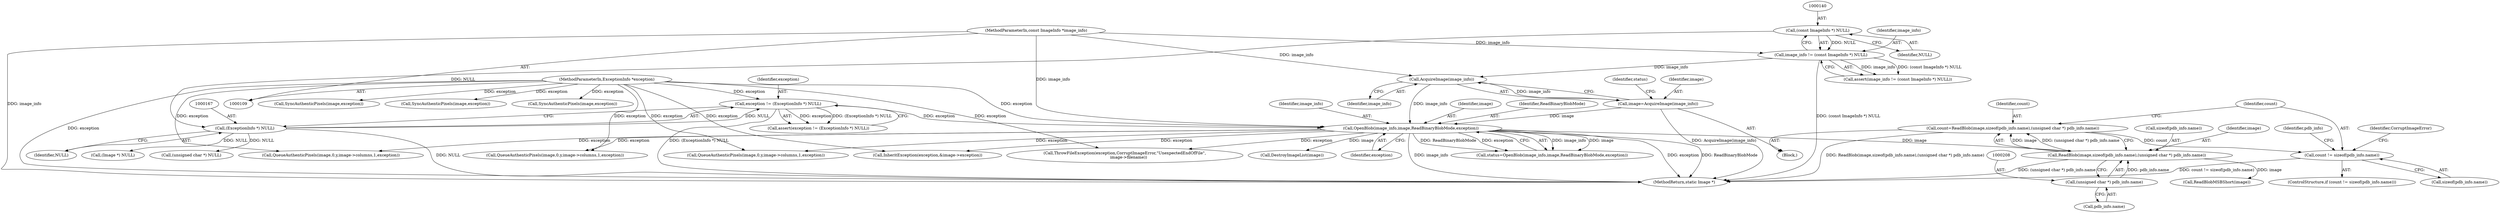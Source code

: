 digraph "0_ImageMagick_424d40ebfcde48bb872eba75179d3d73704fdf1f@API" {
"1000213" [label="(Call,count != sizeof(pdb_info.name))"];
"1000199" [label="(Call,count=ReadBlob(image,sizeof(pdb_info.name),(unsigned char *) pdb_info.name))"];
"1000201" [label="(Call,ReadBlob(image,sizeof(pdb_info.name),(unsigned char *) pdb_info.name))"];
"1000181" [label="(Call,OpenBlob(image_info,image,ReadBinaryBlobMode,exception))"];
"1000177" [label="(Call,AcquireImage(image_info))"];
"1000137" [label="(Call,image_info != (const ImageInfo *) NULL)"];
"1000110" [label="(MethodParameterIn,const ImageInfo *image_info)"];
"1000139" [label="(Call,(const ImageInfo *) NULL)"];
"1000175" [label="(Call,image=AcquireImage(image_info))"];
"1000164" [label="(Call,exception != (ExceptionInfo *) NULL)"];
"1000111" [label="(MethodParameterIn,ExceptionInfo *exception)"];
"1000166" [label="(Call,(ExceptionInfo *) NULL)"];
"1000207" [label="(Call,(unsigned char *) pdb_info.name)"];
"1000184" [label="(Identifier,ReadBinaryBlobMode)"];
"1000111" [label="(MethodParameterIn,ExceptionInfo *exception)"];
"1000638" [label="(Call,InheritException(exception,&image->exception))"];
"1000220" [label="(Identifier,CorruptImageError)"];
"1000138" [label="(Identifier,image_info)"];
"1000987" [label="(Call,SyncAuthenticPixels(image,exception))"];
"1000199" [label="(Call,count=ReadBlob(image,sizeof(pdb_info.name),(unsigned char *) pdb_info.name))"];
"1000182" [label="(Identifier,image_info)"];
"1000179" [label="(Call,status=OpenBlob(image_info,image,ReadBinaryBlobMode,exception))"];
"1000163" [label="(Call,assert(exception != (ExceptionInfo *) NULL))"];
"1001285" [label="(MethodReturn,static Image *)"];
"1000136" [label="(Call,assert(image_info != (const ImageInfo *) NULL))"];
"1000110" [label="(MethodParameterIn,const ImageInfo *image_info)"];
"1000180" [label="(Identifier,status)"];
"1000166" [label="(Call,(ExceptionInfo *) NULL)"];
"1000196" [label="(Call,(Image *) NULL)"];
"1000212" [label="(ControlStructure,if (count != sizeof(pdb_info.name)))"];
"1000213" [label="(Call,count != sizeof(pdb_info.name))"];
"1000207" [label="(Call,(unsigned char *) pdb_info.name)"];
"1000178" [label="(Identifier,image_info)"];
"1000141" [label="(Identifier,NULL)"];
"1000193" [label="(Call,DestroyImageList(image))"];
"1000874" [label="(Call,QueueAuthenticPixels(image,0,y,image->columns,1,exception))"];
"1001106" [label="(Call,SyncAuthenticPixels(image,exception))"];
"1000759" [label="(Call,QueueAuthenticPixels(image,0,y,image->columns,1,exception))"];
"1001031" [label="(Call,QueueAuthenticPixels(image,0,y,image->columns,1,exception))"];
"1000137" [label="(Call,image_info != (const ImageInfo *) NULL)"];
"1000176" [label="(Identifier,image)"];
"1000830" [label="(Call,SyncAuthenticPixels(image,exception))"];
"1000168" [label="(Identifier,NULL)"];
"1000112" [label="(Block,)"];
"1000200" [label="(Identifier,count)"];
"1001147" [label="(Call,ThrowFileException(exception,CorruptImageError,\"UnexpectedEndOfFile\",\n      image->filename))"];
"1000165" [label="(Identifier,exception)"];
"1000224" [label="(Identifier,pdb_info)"];
"1000175" [label="(Call,image=AcquireImage(image_info))"];
"1000183" [label="(Identifier,image)"];
"1000676" [label="(Call,(unsigned char *) NULL)"];
"1000228" [label="(Call,ReadBlobMSBShort(image))"];
"1000214" [label="(Identifier,count)"];
"1000185" [label="(Identifier,exception)"];
"1000201" [label="(Call,ReadBlob(image,sizeof(pdb_info.name),(unsigned char *) pdb_info.name))"];
"1000181" [label="(Call,OpenBlob(image_info,image,ReadBinaryBlobMode,exception))"];
"1000203" [label="(Call,sizeof(pdb_info.name))"];
"1000177" [label="(Call,AcquireImage(image_info))"];
"1000209" [label="(Call,pdb_info.name)"];
"1000202" [label="(Identifier,image)"];
"1000139" [label="(Call,(const ImageInfo *) NULL)"];
"1000164" [label="(Call,exception != (ExceptionInfo *) NULL)"];
"1000215" [label="(Call,sizeof(pdb_info.name))"];
"1000213" -> "1000212"  [label="AST: "];
"1000213" -> "1000215"  [label="CFG: "];
"1000214" -> "1000213"  [label="AST: "];
"1000215" -> "1000213"  [label="AST: "];
"1000220" -> "1000213"  [label="CFG: "];
"1000224" -> "1000213"  [label="CFG: "];
"1000213" -> "1001285"  [label="DDG: count != sizeof(pdb_info.name)"];
"1000199" -> "1000213"  [label="DDG: count"];
"1000199" -> "1000112"  [label="AST: "];
"1000199" -> "1000201"  [label="CFG: "];
"1000200" -> "1000199"  [label="AST: "];
"1000201" -> "1000199"  [label="AST: "];
"1000214" -> "1000199"  [label="CFG: "];
"1000199" -> "1001285"  [label="DDG: ReadBlob(image,sizeof(pdb_info.name),(unsigned char *) pdb_info.name)"];
"1000201" -> "1000199"  [label="DDG: image"];
"1000201" -> "1000199"  [label="DDG: (unsigned char *) pdb_info.name"];
"1000201" -> "1000207"  [label="CFG: "];
"1000202" -> "1000201"  [label="AST: "];
"1000203" -> "1000201"  [label="AST: "];
"1000207" -> "1000201"  [label="AST: "];
"1000201" -> "1001285"  [label="DDG: (unsigned char *) pdb_info.name"];
"1000181" -> "1000201"  [label="DDG: image"];
"1000207" -> "1000201"  [label="DDG: pdb_info.name"];
"1000201" -> "1000228"  [label="DDG: image"];
"1000181" -> "1000179"  [label="AST: "];
"1000181" -> "1000185"  [label="CFG: "];
"1000182" -> "1000181"  [label="AST: "];
"1000183" -> "1000181"  [label="AST: "];
"1000184" -> "1000181"  [label="AST: "];
"1000185" -> "1000181"  [label="AST: "];
"1000179" -> "1000181"  [label="CFG: "];
"1000181" -> "1001285"  [label="DDG: image_info"];
"1000181" -> "1001285"  [label="DDG: exception"];
"1000181" -> "1001285"  [label="DDG: ReadBinaryBlobMode"];
"1000181" -> "1000179"  [label="DDG: image_info"];
"1000181" -> "1000179"  [label="DDG: image"];
"1000181" -> "1000179"  [label="DDG: ReadBinaryBlobMode"];
"1000181" -> "1000179"  [label="DDG: exception"];
"1000177" -> "1000181"  [label="DDG: image_info"];
"1000110" -> "1000181"  [label="DDG: image_info"];
"1000175" -> "1000181"  [label="DDG: image"];
"1000164" -> "1000181"  [label="DDG: exception"];
"1000111" -> "1000181"  [label="DDG: exception"];
"1000181" -> "1000193"  [label="DDG: image"];
"1000181" -> "1000638"  [label="DDG: exception"];
"1000181" -> "1000759"  [label="DDG: exception"];
"1000181" -> "1000874"  [label="DDG: exception"];
"1000181" -> "1001031"  [label="DDG: exception"];
"1000181" -> "1001147"  [label="DDG: exception"];
"1000177" -> "1000175"  [label="AST: "];
"1000177" -> "1000178"  [label="CFG: "];
"1000178" -> "1000177"  [label="AST: "];
"1000175" -> "1000177"  [label="CFG: "];
"1000177" -> "1000175"  [label="DDG: image_info"];
"1000137" -> "1000177"  [label="DDG: image_info"];
"1000110" -> "1000177"  [label="DDG: image_info"];
"1000137" -> "1000136"  [label="AST: "];
"1000137" -> "1000139"  [label="CFG: "];
"1000138" -> "1000137"  [label="AST: "];
"1000139" -> "1000137"  [label="AST: "];
"1000136" -> "1000137"  [label="CFG: "];
"1000137" -> "1001285"  [label="DDG: (const ImageInfo *) NULL"];
"1000137" -> "1000136"  [label="DDG: image_info"];
"1000137" -> "1000136"  [label="DDG: (const ImageInfo *) NULL"];
"1000110" -> "1000137"  [label="DDG: image_info"];
"1000139" -> "1000137"  [label="DDG: NULL"];
"1000110" -> "1000109"  [label="AST: "];
"1000110" -> "1001285"  [label="DDG: image_info"];
"1000139" -> "1000141"  [label="CFG: "];
"1000140" -> "1000139"  [label="AST: "];
"1000141" -> "1000139"  [label="AST: "];
"1000139" -> "1000166"  [label="DDG: NULL"];
"1000175" -> "1000112"  [label="AST: "];
"1000176" -> "1000175"  [label="AST: "];
"1000180" -> "1000175"  [label="CFG: "];
"1000175" -> "1001285"  [label="DDG: AcquireImage(image_info)"];
"1000164" -> "1000163"  [label="AST: "];
"1000164" -> "1000166"  [label="CFG: "];
"1000165" -> "1000164"  [label="AST: "];
"1000166" -> "1000164"  [label="AST: "];
"1000163" -> "1000164"  [label="CFG: "];
"1000164" -> "1001285"  [label="DDG: (ExceptionInfo *) NULL"];
"1000164" -> "1000163"  [label="DDG: exception"];
"1000164" -> "1000163"  [label="DDG: (ExceptionInfo *) NULL"];
"1000111" -> "1000164"  [label="DDG: exception"];
"1000166" -> "1000164"  [label="DDG: NULL"];
"1000111" -> "1000109"  [label="AST: "];
"1000111" -> "1001285"  [label="DDG: exception"];
"1000111" -> "1000638"  [label="DDG: exception"];
"1000111" -> "1000759"  [label="DDG: exception"];
"1000111" -> "1000830"  [label="DDG: exception"];
"1000111" -> "1000874"  [label="DDG: exception"];
"1000111" -> "1000987"  [label="DDG: exception"];
"1000111" -> "1001031"  [label="DDG: exception"];
"1000111" -> "1001106"  [label="DDG: exception"];
"1000111" -> "1001147"  [label="DDG: exception"];
"1000166" -> "1000168"  [label="CFG: "];
"1000167" -> "1000166"  [label="AST: "];
"1000168" -> "1000166"  [label="AST: "];
"1000166" -> "1001285"  [label="DDG: NULL"];
"1000166" -> "1000196"  [label="DDG: NULL"];
"1000166" -> "1000676"  [label="DDG: NULL"];
"1000207" -> "1000209"  [label="CFG: "];
"1000208" -> "1000207"  [label="AST: "];
"1000209" -> "1000207"  [label="AST: "];
}
